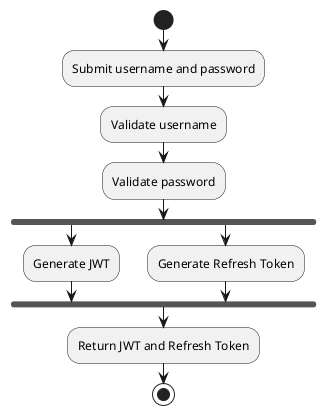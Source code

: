 @startuml
'https://plantuml.com/activity-diagram-beta

start

:Submit username and password;
:Validate username;
:Validate password;
fork
:Generate JWT;
fork again
:Generate Refresh Token;
end fork
:Return JWT and Refresh Token;

stop

@enduml

